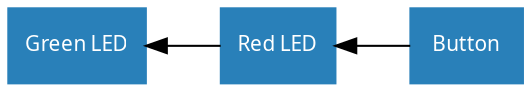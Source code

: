 /* vim: set et sw=4 sts=4: */

digraph {
    graph [rankdir=RL];
    node [shape=rect, style=filled, color="#2980b9", fontname=Sans, fontcolor="#ffffff", fontsize=10];
    edge [arrowhead=normal, style=solid];

    red [label="Red LED"]
    green [label="Green LED"]

    Button -> red;
    red -> green;
}
